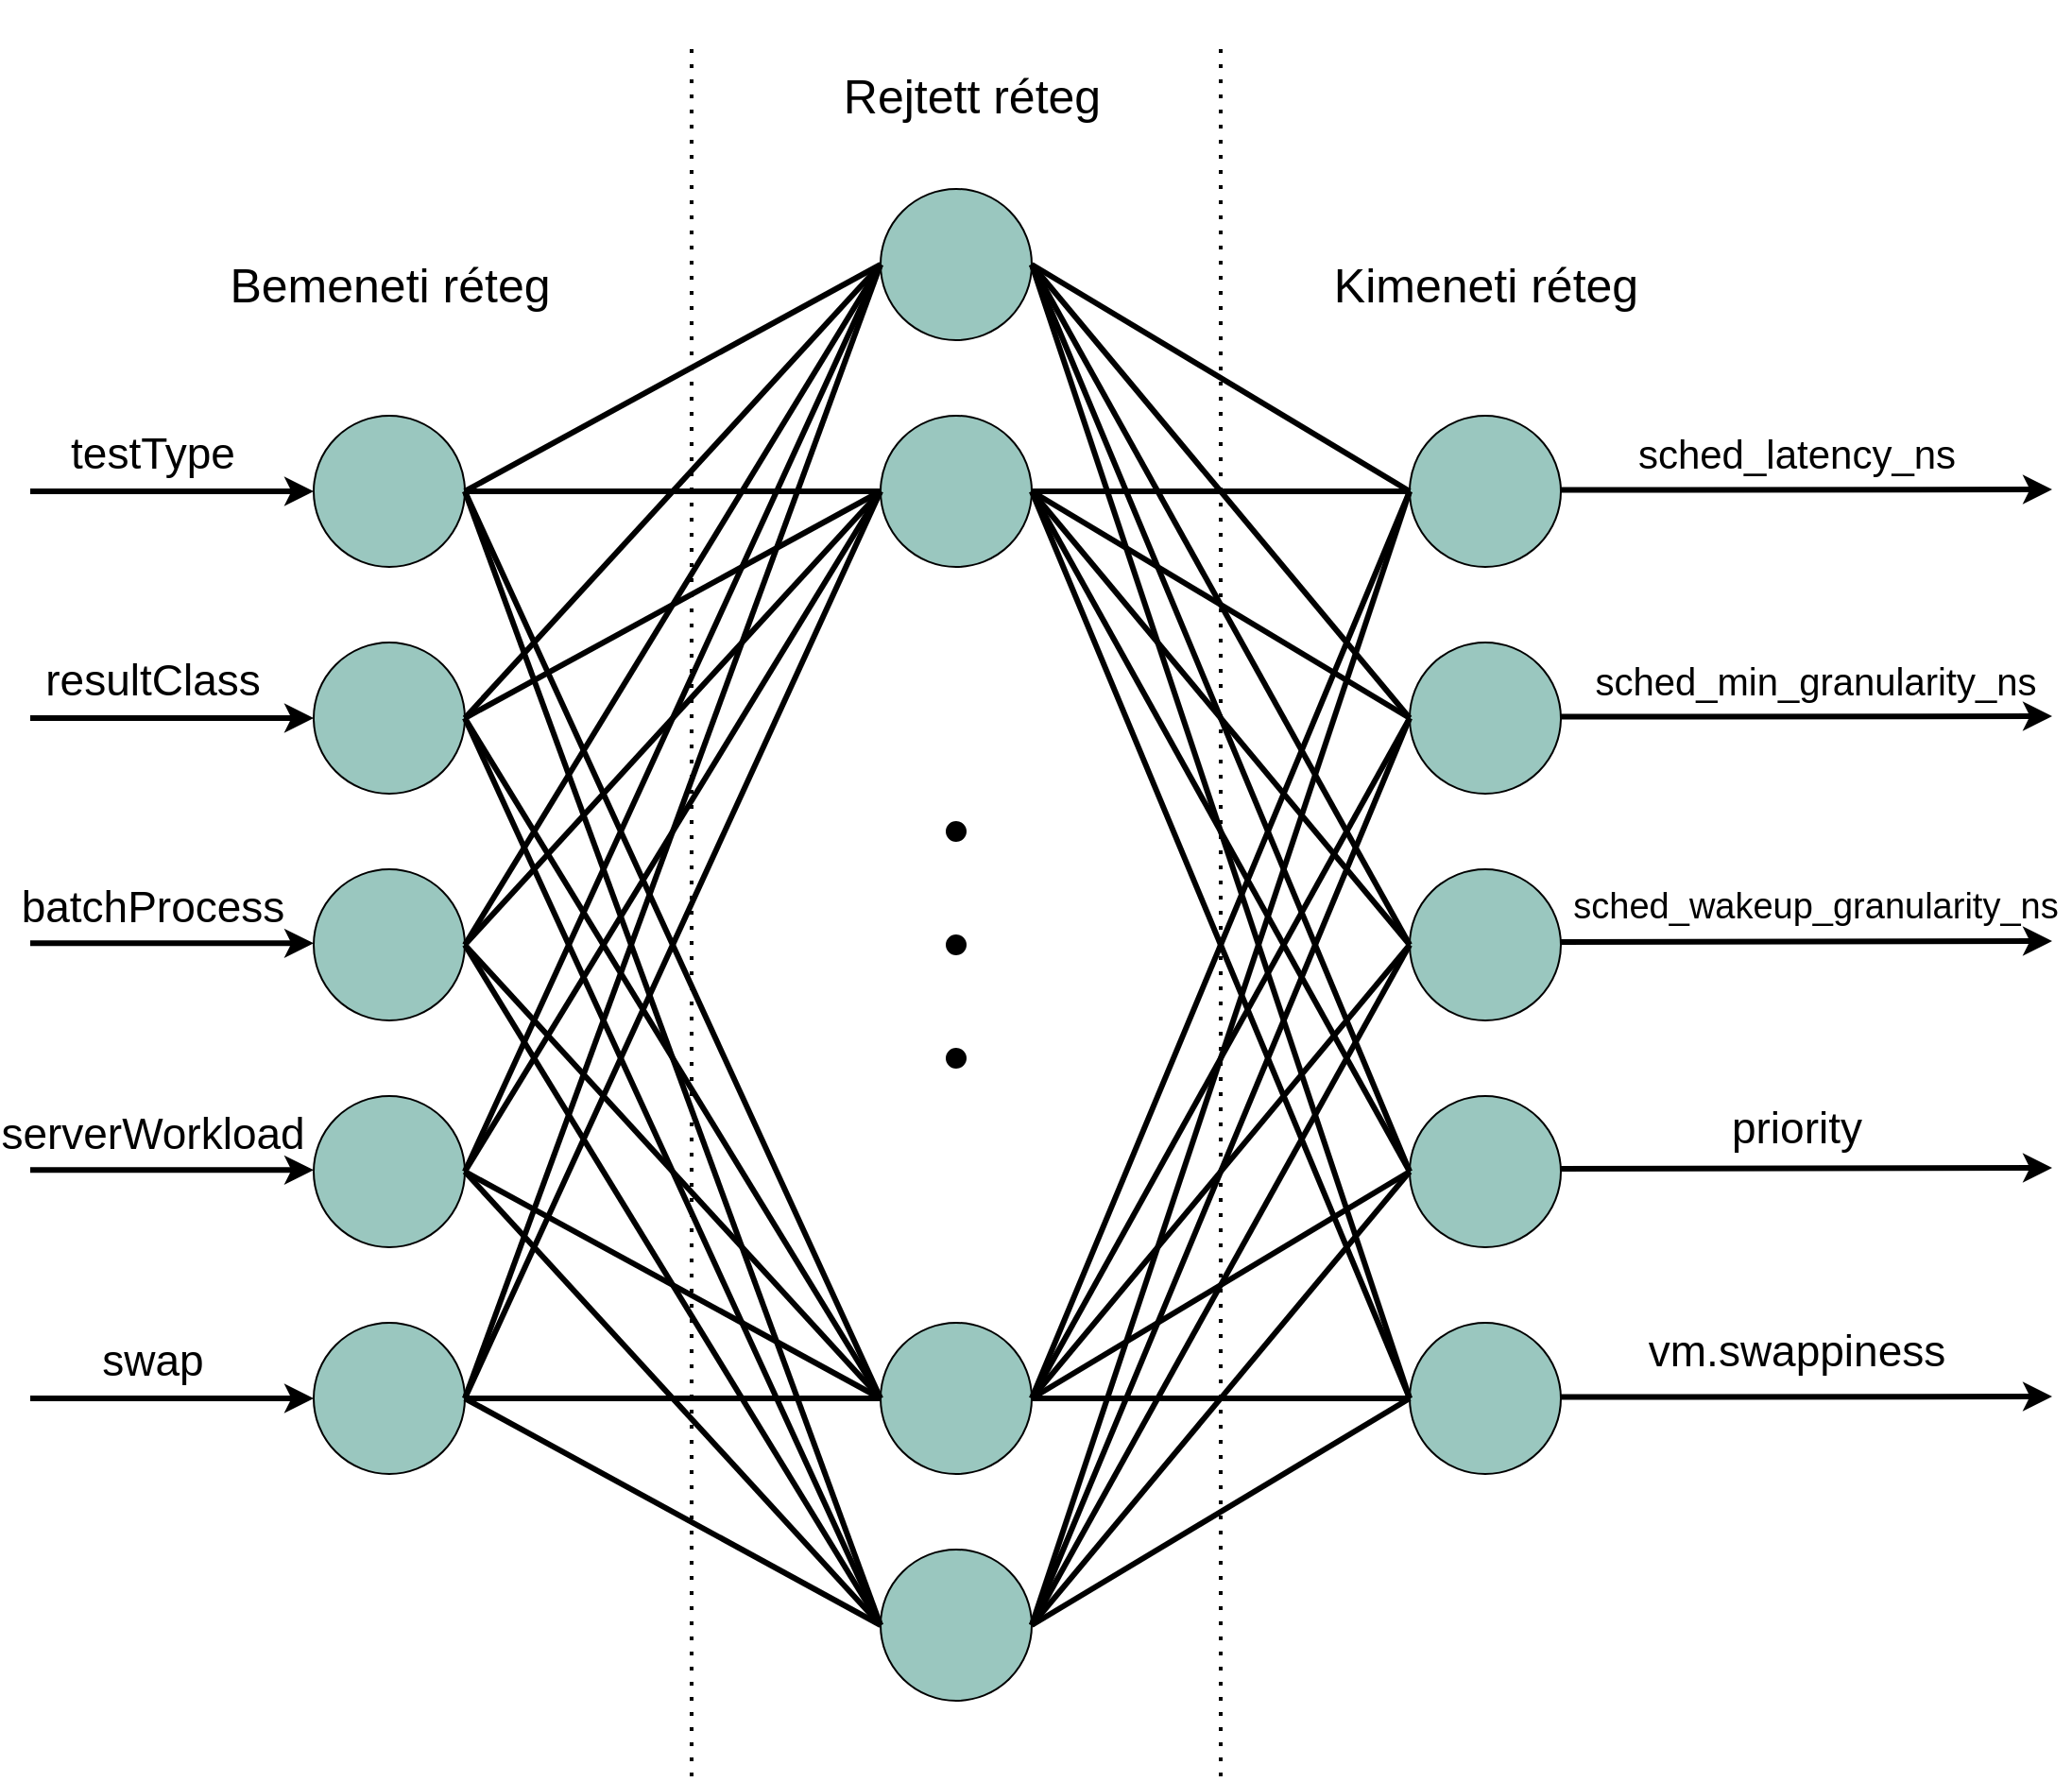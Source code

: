 <mxfile version="14.4.4" type="device" pages="2"><diagram id="Qbx1B5xQdk3e5R3pf0a0" name="Page-1"><mxGraphModel dx="2245" dy="735" grid="1" gridSize="10" guides="1" tooltips="1" connect="0" arrows="1" fold="1" page="1" pageScale="1" pageWidth="827" pageHeight="1169" math="0" shadow="0"><root><mxCell id="0"/><mxCell id="1" parent="0"/><mxCell id="zuIwLYciWqwZRkJnxV19-2" value="" style="ellipse;whiteSpace=wrap;html=1;aspect=fixed;fillColor=#9AC7BF;" parent="1" vertex="1"><mxGeometry x="40" y="240" width="80" height="80" as="geometry"/></mxCell><mxCell id="zuIwLYciWqwZRkJnxV19-3" value="" style="ellipse;whiteSpace=wrap;html=1;aspect=fixed;fillColor=#9AC7BF;" parent="1" vertex="1"><mxGeometry x="40" y="360" width="80" height="80" as="geometry"/></mxCell><mxCell id="zuIwLYciWqwZRkJnxV19-4" value="" style="ellipse;whiteSpace=wrap;html=1;aspect=fixed;fillColor=#9AC7BF;" parent="1" vertex="1"><mxGeometry x="40" y="480" width="80" height="80" as="geometry"/></mxCell><mxCell id="zuIwLYciWqwZRkJnxV19-5" value="" style="ellipse;whiteSpace=wrap;html=1;aspect=fixed;fillColor=#9AC7BF;" parent="1" vertex="1"><mxGeometry x="40" y="600" width="80" height="80" as="geometry"/></mxCell><mxCell id="zuIwLYciWqwZRkJnxV19-6" value="" style="ellipse;whiteSpace=wrap;html=1;aspect=fixed;fillColor=#9AC7BF;" parent="1" vertex="1"><mxGeometry x="40" y="720" width="80" height="80" as="geometry"/></mxCell><mxCell id="zuIwLYciWqwZRkJnxV19-7" value="" style="ellipse;whiteSpace=wrap;html=1;aspect=fixed;fillColor=#9AC7BF;" parent="1" vertex="1"><mxGeometry x="620" y="240" width="80" height="80" as="geometry"/></mxCell><mxCell id="zuIwLYciWqwZRkJnxV19-8" value="" style="ellipse;whiteSpace=wrap;html=1;aspect=fixed;fillColor=#9AC7BF;" parent="1" vertex="1"><mxGeometry x="620" y="360" width="80" height="80" as="geometry"/></mxCell><mxCell id="zuIwLYciWqwZRkJnxV19-9" value="" style="ellipse;whiteSpace=wrap;html=1;aspect=fixed;fillColor=#9AC7BF;" parent="1" vertex="1"><mxGeometry x="620" y="480" width="80" height="80" as="geometry"/></mxCell><mxCell id="zuIwLYciWqwZRkJnxV19-10" value="" style="ellipse;whiteSpace=wrap;html=1;aspect=fixed;fillColor=#9AC7BF;" parent="1" vertex="1"><mxGeometry x="620" y="600" width="80" height="80" as="geometry"/></mxCell><mxCell id="zuIwLYciWqwZRkJnxV19-11" value="" style="ellipse;whiteSpace=wrap;html=1;aspect=fixed;fillColor=#9AC7BF;" parent="1" vertex="1"><mxGeometry x="620" y="720" width="80" height="80" as="geometry"/></mxCell><mxCell id="zuIwLYciWqwZRkJnxV19-12" value="" style="ellipse;whiteSpace=wrap;html=1;aspect=fixed;fillColor=#9AC7BF;" parent="1" vertex="1"><mxGeometry x="340" y="120" width="80" height="80" as="geometry"/></mxCell><mxCell id="zuIwLYciWqwZRkJnxV19-13" value="" style="ellipse;whiteSpace=wrap;html=1;aspect=fixed;fillColor=#9AC7BF;" parent="1" vertex="1"><mxGeometry x="340" y="240" width="80" height="80" as="geometry"/></mxCell><mxCell id="zuIwLYciWqwZRkJnxV19-19" value="" style="ellipse;whiteSpace=wrap;html=1;aspect=fixed;fillColor=#9AC7BF;" parent="1" vertex="1"><mxGeometry x="340" y="720" width="80" height="80" as="geometry"/></mxCell><mxCell id="zuIwLYciWqwZRkJnxV19-20" value="" style="ellipse;whiteSpace=wrap;html=1;aspect=fixed;fillColor=#9AC7BF;" parent="1" vertex="1"><mxGeometry x="340" y="840" width="80" height="80" as="geometry"/></mxCell><mxCell id="zuIwLYciWqwZRkJnxV19-22" value="" style="endArrow=none;dashed=1;html=1;dashPattern=1 3;strokeWidth=2;" parent="1" edge="1"><mxGeometry width="50" height="50" relative="1" as="geometry"><mxPoint x="240" y="960" as="sourcePoint"/><mxPoint x="240" y="40" as="targetPoint"/></mxGeometry></mxCell><mxCell id="zuIwLYciWqwZRkJnxV19-23" value="" style="endArrow=none;dashed=1;html=1;dashPattern=1 3;strokeWidth=2;" parent="1" edge="1"><mxGeometry width="50" height="50" relative="1" as="geometry"><mxPoint x="520" y="960" as="sourcePoint"/><mxPoint x="520" y="40" as="targetPoint"/></mxGeometry></mxCell><mxCell id="zuIwLYciWqwZRkJnxV19-24" value="&lt;font style=&quot;font-size: 25px&quot;&gt;Rejtett réteg&lt;/font&gt;" style="text;html=1;strokeColor=none;fillColor=none;align=center;verticalAlign=middle;whiteSpace=wrap;rounded=0;" parent="1" vertex="1"><mxGeometry x="270" y="20" width="236.5" height="100" as="geometry"/></mxCell><mxCell id="zuIwLYciWqwZRkJnxV19-26" value="&lt;font style=&quot;font-size: 25px&quot;&gt;Bemeneti réteg&lt;/font&gt;" style="text;html=1;strokeColor=none;fillColor=none;align=center;verticalAlign=middle;whiteSpace=wrap;rounded=0;" parent="1" vertex="1"><mxGeometry x="-38.25" y="120" width="236.5" height="100" as="geometry"/></mxCell><mxCell id="zuIwLYciWqwZRkJnxV19-27" value="&lt;font style=&quot;font-size: 25px&quot;&gt;Kimeneti réteg&lt;/font&gt;" style="text;html=1;strokeColor=none;fillColor=none;align=center;verticalAlign=middle;whiteSpace=wrap;rounded=0;" parent="1" vertex="1"><mxGeometry x="541.75" y="120" width="236.5" height="100" as="geometry"/></mxCell><mxCell id="zuIwLYciWqwZRkJnxV19-31" value="" style="ellipse;whiteSpace=wrap;html=1;rounded=1;fillColor=#000000;" parent="1" vertex="1"><mxGeometry x="375" y="455" width="10" height="10" as="geometry"/></mxCell><mxCell id="zuIwLYciWqwZRkJnxV19-33" value="" style="ellipse;whiteSpace=wrap;html=1;rounded=1;fillColor=#000000;" parent="1" vertex="1"><mxGeometry x="375" y="575" width="10" height="10" as="geometry"/></mxCell><mxCell id="zuIwLYciWqwZRkJnxV19-34" value="" style="ellipse;whiteSpace=wrap;html=1;rounded=1;fillColor=#000000;" parent="1" vertex="1"><mxGeometry x="375" y="515" width="10" height="10" as="geometry"/></mxCell><mxCell id="zuIwLYciWqwZRkJnxV19-35" value="" style="endArrow=classic;html=1;entryX=0;entryY=0.5;entryDx=0;entryDy=0;strokeWidth=3;" parent="1" target="zuIwLYciWqwZRkJnxV19-2" edge="1"><mxGeometry width="50" height="50" relative="1" as="geometry"><mxPoint x="-110" y="280" as="sourcePoint"/><mxPoint x="-60" y="270" as="targetPoint"/></mxGeometry></mxCell><mxCell id="zuIwLYciWqwZRkJnxV19-37" value="" style="endArrow=classic;html=1;entryX=0;entryY=0.5;entryDx=0;entryDy=0;strokeWidth=3;" parent="1" target="zuIwLYciWqwZRkJnxV19-3" edge="1"><mxGeometry width="50" height="50" relative="1" as="geometry"><mxPoint x="-110" y="400" as="sourcePoint"/><mxPoint x="50" y="290" as="targetPoint"/></mxGeometry></mxCell><mxCell id="zuIwLYciWqwZRkJnxV19-38" value="" style="endArrow=classic;html=1;entryX=0;entryY=0.5;entryDx=0;entryDy=0;strokeWidth=3;" parent="1" edge="1"><mxGeometry width="50" height="50" relative="1" as="geometry"><mxPoint x="-110" y="519.17" as="sourcePoint"/><mxPoint x="40" y="519.17" as="targetPoint"/></mxGeometry></mxCell><mxCell id="zuIwLYciWqwZRkJnxV19-39" value="" style="endArrow=classic;html=1;entryX=0;entryY=0.5;entryDx=0;entryDy=0;strokeWidth=3;" parent="1" edge="1"><mxGeometry width="50" height="50" relative="1" as="geometry"><mxPoint x="-110" y="639.17" as="sourcePoint"/><mxPoint x="40" y="639.17" as="targetPoint"/></mxGeometry></mxCell><mxCell id="zuIwLYciWqwZRkJnxV19-40" value="" style="endArrow=classic;html=1;entryX=0;entryY=0.5;entryDx=0;entryDy=0;strokeWidth=3;" parent="1" edge="1"><mxGeometry width="50" height="50" relative="1" as="geometry"><mxPoint x="-110" y="760" as="sourcePoint"/><mxPoint x="40" y="760" as="targetPoint"/></mxGeometry></mxCell><mxCell id="zuIwLYciWqwZRkJnxV19-41" value="" style="endArrow=none;html=1;strokeWidth=3;entryX=0;entryY=0.5;entryDx=0;entryDy=0;exitX=1;exitY=0.5;exitDx=0;exitDy=0;" parent="1" source="zuIwLYciWqwZRkJnxV19-2" target="zuIwLYciWqwZRkJnxV19-12" edge="1"><mxGeometry width="50" height="50" relative="1" as="geometry"><mxPoint x="210" y="270" as="sourcePoint"/><mxPoint x="260" y="220" as="targetPoint"/></mxGeometry></mxCell><mxCell id="zuIwLYciWqwZRkJnxV19-42" value="" style="endArrow=none;html=1;strokeWidth=3;entryX=0;entryY=0.5;entryDx=0;entryDy=0;exitX=1;exitY=0.5;exitDx=0;exitDy=0;" parent="1" source="zuIwLYciWqwZRkJnxV19-2" target="zuIwLYciWqwZRkJnxV19-13" edge="1"><mxGeometry width="50" height="50" relative="1" as="geometry"><mxPoint x="190" y="430" as="sourcePoint"/><mxPoint x="240" y="380" as="targetPoint"/></mxGeometry></mxCell><mxCell id="zuIwLYciWqwZRkJnxV19-43" value="" style="endArrow=none;html=1;strokeWidth=3;entryX=1;entryY=0.5;entryDx=0;entryDy=0;exitX=0;exitY=0.5;exitDx=0;exitDy=0;" parent="1" source="zuIwLYciWqwZRkJnxV19-12" target="zuIwLYciWqwZRkJnxV19-3" edge="1"><mxGeometry width="50" height="50" relative="1" as="geometry"><mxPoint x="190" y="430" as="sourcePoint"/><mxPoint x="240" y="380" as="targetPoint"/></mxGeometry></mxCell><mxCell id="zuIwLYciWqwZRkJnxV19-44" value="" style="endArrow=none;html=1;strokeWidth=3;entryX=1;entryY=0.5;entryDx=0;entryDy=0;exitX=0;exitY=0.5;exitDx=0;exitDy=0;" parent="1" source="zuIwLYciWqwZRkJnxV19-19" target="zuIwLYciWqwZRkJnxV19-2" edge="1"><mxGeometry width="50" height="50" relative="1" as="geometry"><mxPoint x="230" y="420" as="sourcePoint"/><mxPoint x="280" y="370" as="targetPoint"/></mxGeometry></mxCell><mxCell id="zuIwLYciWqwZRkJnxV19-45" value="" style="endArrow=none;html=1;strokeWidth=3;entryX=1;entryY=0.5;entryDx=0;entryDy=0;exitX=0;exitY=0.5;exitDx=0;exitDy=0;" parent="1" source="zuIwLYciWqwZRkJnxV19-20" target="zuIwLYciWqwZRkJnxV19-2" edge="1"><mxGeometry width="50" height="50" relative="1" as="geometry"><mxPoint x="240" y="400" as="sourcePoint"/><mxPoint x="290" y="350" as="targetPoint"/></mxGeometry></mxCell><mxCell id="zuIwLYciWqwZRkJnxV19-46" value="" style="endArrow=none;html=1;strokeWidth=3;entryX=0;entryY=0.5;entryDx=0;entryDy=0;exitX=1;exitY=0.5;exitDx=0;exitDy=0;" parent="1" source="zuIwLYciWqwZRkJnxV19-3" target="zuIwLYciWqwZRkJnxV19-13" edge="1"><mxGeometry width="50" height="50" relative="1" as="geometry"><mxPoint x="210" y="430" as="sourcePoint"/><mxPoint x="260" y="380" as="targetPoint"/></mxGeometry></mxCell><mxCell id="zuIwLYciWqwZRkJnxV19-47" value="" style="endArrow=none;html=1;strokeWidth=3;entryX=1;entryY=0.5;entryDx=0;entryDy=0;exitX=0;exitY=0.5;exitDx=0;exitDy=0;" parent="1" source="zuIwLYciWqwZRkJnxV19-19" target="zuIwLYciWqwZRkJnxV19-3" edge="1"><mxGeometry width="50" height="50" relative="1" as="geometry"><mxPoint x="210" y="450" as="sourcePoint"/><mxPoint x="260" y="400" as="targetPoint"/></mxGeometry></mxCell><mxCell id="zuIwLYciWqwZRkJnxV19-48" value="" style="endArrow=none;html=1;strokeWidth=3;entryX=1;entryY=0.5;entryDx=0;entryDy=0;exitX=0;exitY=0.5;exitDx=0;exitDy=0;" parent="1" source="zuIwLYciWqwZRkJnxV19-20" target="zuIwLYciWqwZRkJnxV19-3" edge="1"><mxGeometry width="50" height="50" relative="1" as="geometry"><mxPoint x="160" y="620" as="sourcePoint"/><mxPoint x="210" y="570" as="targetPoint"/></mxGeometry></mxCell><mxCell id="zuIwLYciWqwZRkJnxV19-49" value="" style="endArrow=none;html=1;strokeWidth=3;entryX=1;entryY=0.5;entryDx=0;entryDy=0;exitX=0;exitY=0.5;exitDx=0;exitDy=0;" parent="1" source="zuIwLYciWqwZRkJnxV19-12" target="zuIwLYciWqwZRkJnxV19-4" edge="1"><mxGeometry width="50" height="50" relative="1" as="geometry"><mxPoint x="130" y="690" as="sourcePoint"/><mxPoint x="180" y="640" as="targetPoint"/></mxGeometry></mxCell><mxCell id="zuIwLYciWqwZRkJnxV19-50" value="" style="endArrow=none;html=1;strokeWidth=3;entryX=1;entryY=0.5;entryDx=0;entryDy=0;exitX=0;exitY=0.5;exitDx=0;exitDy=0;" parent="1" source="zuIwLYciWqwZRkJnxV19-13" target="zuIwLYciWqwZRkJnxV19-4" edge="1"><mxGeometry width="50" height="50" relative="1" as="geometry"><mxPoint x="260" y="550" as="sourcePoint"/><mxPoint x="310" y="500" as="targetPoint"/></mxGeometry></mxCell><mxCell id="zuIwLYciWqwZRkJnxV19-51" value="" style="endArrow=none;html=1;strokeWidth=3;entryX=1;entryY=0.5;entryDx=0;entryDy=0;exitX=0;exitY=0.5;exitDx=0;exitDy=0;" parent="1" source="zuIwLYciWqwZRkJnxV19-19" target="zuIwLYciWqwZRkJnxV19-4" edge="1"><mxGeometry width="50" height="50" relative="1" as="geometry"><mxPoint x="140" y="640" as="sourcePoint"/><mxPoint x="190" y="590" as="targetPoint"/></mxGeometry></mxCell><mxCell id="zuIwLYciWqwZRkJnxV19-52" value="" style="endArrow=none;html=1;strokeWidth=3;entryX=1;entryY=0.5;entryDx=0;entryDy=0;" parent="1" target="zuIwLYciWqwZRkJnxV19-4" edge="1"><mxGeometry width="50" height="50" relative="1" as="geometry"><mxPoint x="340" y="880" as="sourcePoint"/><mxPoint x="190" y="660" as="targetPoint"/></mxGeometry></mxCell><mxCell id="zuIwLYciWqwZRkJnxV19-53" value="" style="endArrow=none;html=1;strokeWidth=3;entryX=1;entryY=0.5;entryDx=0;entryDy=0;exitX=0;exitY=0.5;exitDx=0;exitDy=0;" parent="1" source="zuIwLYciWqwZRkJnxV19-12" target="zuIwLYciWqwZRkJnxV19-5" edge="1"><mxGeometry width="50" height="50" relative="1" as="geometry"><mxPoint x="140" y="740" as="sourcePoint"/><mxPoint x="190" y="690" as="targetPoint"/></mxGeometry></mxCell><mxCell id="zuIwLYciWqwZRkJnxV19-54" value="" style="endArrow=none;html=1;strokeWidth=3;entryX=1;entryY=0.5;entryDx=0;entryDy=0;exitX=0;exitY=0.5;exitDx=0;exitDy=0;" parent="1" source="zuIwLYciWqwZRkJnxV19-13" target="zuIwLYciWqwZRkJnxV19-5" edge="1"><mxGeometry width="50" height="50" relative="1" as="geometry"><mxPoint x="150" y="810" as="sourcePoint"/><mxPoint x="200" y="760" as="targetPoint"/></mxGeometry></mxCell><mxCell id="zuIwLYciWqwZRkJnxV19-55" value="" style="endArrow=none;html=1;strokeWidth=3;entryX=1;entryY=0.5;entryDx=0;entryDy=0;exitX=0;exitY=0.5;exitDx=0;exitDy=0;" parent="1" source="zuIwLYciWqwZRkJnxV19-19" target="zuIwLYciWqwZRkJnxV19-5" edge="1"><mxGeometry width="50" height="50" relative="1" as="geometry"><mxPoint x="170" y="800" as="sourcePoint"/><mxPoint x="220" y="750" as="targetPoint"/></mxGeometry></mxCell><mxCell id="zuIwLYciWqwZRkJnxV19-56" value="" style="endArrow=none;html=1;strokeWidth=3;entryX=1;entryY=0.5;entryDx=0;entryDy=0;exitX=0;exitY=0.5;exitDx=0;exitDy=0;" parent="1" source="zuIwLYciWqwZRkJnxV19-20" target="zuIwLYciWqwZRkJnxV19-5" edge="1"><mxGeometry width="50" height="50" relative="1" as="geometry"><mxPoint x="130" y="780" as="sourcePoint"/><mxPoint x="180" y="730" as="targetPoint"/></mxGeometry></mxCell><mxCell id="zuIwLYciWqwZRkJnxV19-57" value="" style="endArrow=none;html=1;strokeWidth=3;entryX=1;entryY=0.5;entryDx=0;entryDy=0;exitX=0;exitY=0.5;exitDx=0;exitDy=0;" parent="1" source="zuIwLYciWqwZRkJnxV19-12" target="zuIwLYciWqwZRkJnxV19-6" edge="1"><mxGeometry width="50" height="50" relative="1" as="geometry"><mxPoint x="160" y="820" as="sourcePoint"/><mxPoint x="210" y="770" as="targetPoint"/></mxGeometry></mxCell><mxCell id="zuIwLYciWqwZRkJnxV19-58" value="" style="endArrow=none;html=1;strokeWidth=3;entryX=1;entryY=0.5;entryDx=0;entryDy=0;exitX=0;exitY=0.5;exitDx=0;exitDy=0;" parent="1" source="zuIwLYciWqwZRkJnxV19-13" target="zuIwLYciWqwZRkJnxV19-6" edge="1"><mxGeometry width="50" height="50" relative="1" as="geometry"><mxPoint x="350" y="170" as="sourcePoint"/><mxPoint x="130" y="770.0" as="targetPoint"/></mxGeometry></mxCell><mxCell id="zuIwLYciWqwZRkJnxV19-59" value="" style="endArrow=none;html=1;strokeWidth=3;entryX=0;entryY=0.5;entryDx=0;entryDy=0;exitX=1;exitY=0.5;exitDx=0;exitDy=0;" parent="1" source="zuIwLYciWqwZRkJnxV19-6" target="zuIwLYciWqwZRkJnxV19-19" edge="1"><mxGeometry width="50" height="50" relative="1" as="geometry"><mxPoint x="150" y="810" as="sourcePoint"/><mxPoint x="200" y="760" as="targetPoint"/></mxGeometry></mxCell><mxCell id="zuIwLYciWqwZRkJnxV19-60" value="" style="endArrow=none;html=1;strokeWidth=3;entryX=1;entryY=0.5;entryDx=0;entryDy=0;exitX=0;exitY=0.5;exitDx=0;exitDy=0;" parent="1" source="zuIwLYciWqwZRkJnxV19-20" target="zuIwLYciWqwZRkJnxV19-6" edge="1"><mxGeometry width="50" height="50" relative="1" as="geometry"><mxPoint x="140" y="850" as="sourcePoint"/><mxPoint x="190" y="800" as="targetPoint"/></mxGeometry></mxCell><mxCell id="zuIwLYciWqwZRkJnxV19-61" value="" style="endArrow=none;html=1;strokeWidth=3;entryX=0;entryY=0.5;entryDx=0;entryDy=0;exitX=1;exitY=0.5;exitDx=0;exitDy=0;" parent="1" source="zuIwLYciWqwZRkJnxV19-12" target="zuIwLYciWqwZRkJnxV19-7" edge="1"><mxGeometry width="50" height="50" relative="1" as="geometry"><mxPoint x="460" y="370" as="sourcePoint"/><mxPoint x="510" y="320" as="targetPoint"/></mxGeometry></mxCell><mxCell id="zuIwLYciWqwZRkJnxV19-62" value="" style="endArrow=none;html=1;strokeWidth=3;exitX=1;exitY=0.5;exitDx=0;exitDy=0;" parent="1" source="zuIwLYciWqwZRkJnxV19-13" edge="1"><mxGeometry width="50" height="50" relative="1" as="geometry"><mxPoint x="430" y="170" as="sourcePoint"/><mxPoint x="620" y="280" as="targetPoint"/></mxGeometry></mxCell><mxCell id="zuIwLYciWqwZRkJnxV19-63" value="" style="endArrow=none;html=1;strokeWidth=3;entryX=0;entryY=0.5;entryDx=0;entryDy=0;exitX=1;exitY=0.5;exitDx=0;exitDy=0;" parent="1" source="zuIwLYciWqwZRkJnxV19-19" target="zuIwLYciWqwZRkJnxV19-7" edge="1"><mxGeometry width="50" height="50" relative="1" as="geometry"><mxPoint x="440" y="180" as="sourcePoint"/><mxPoint x="640" y="300" as="targetPoint"/></mxGeometry></mxCell><mxCell id="zuIwLYciWqwZRkJnxV19-64" value="" style="endArrow=none;html=1;strokeWidth=3;exitX=1;exitY=0.5;exitDx=0;exitDy=0;" parent="1" source="zuIwLYciWqwZRkJnxV19-20" edge="1"><mxGeometry width="50" height="50" relative="1" as="geometry"><mxPoint x="450" y="190" as="sourcePoint"/><mxPoint x="620" y="280" as="targetPoint"/></mxGeometry></mxCell><mxCell id="zuIwLYciWqwZRkJnxV19-65" value="" style="endArrow=none;html=1;strokeWidth=3;entryX=0;entryY=0.5;entryDx=0;entryDy=0;exitX=1;exitY=0.5;exitDx=0;exitDy=0;" parent="1" source="zuIwLYciWqwZRkJnxV19-12" target="zuIwLYciWqwZRkJnxV19-8" edge="1"><mxGeometry width="50" height="50" relative="1" as="geometry"><mxPoint x="470" y="460" as="sourcePoint"/><mxPoint x="520" y="410" as="targetPoint"/></mxGeometry></mxCell><mxCell id="zuIwLYciWqwZRkJnxV19-66" value="" style="endArrow=none;html=1;strokeWidth=3;entryX=0;entryY=0.5;entryDx=0;entryDy=0;exitX=1;exitY=0.5;exitDx=0;exitDy=0;" parent="1" source="zuIwLYciWqwZRkJnxV19-13" target="zuIwLYciWqwZRkJnxV19-8" edge="1"><mxGeometry width="50" height="50" relative="1" as="geometry"><mxPoint x="430" y="170" as="sourcePoint"/><mxPoint x="630" y="410.0" as="targetPoint"/></mxGeometry></mxCell><mxCell id="zuIwLYciWqwZRkJnxV19-67" value="" style="endArrow=none;html=1;strokeWidth=3;entryX=0;entryY=0.5;entryDx=0;entryDy=0;exitX=1;exitY=0.5;exitDx=0;exitDy=0;" parent="1" source="zuIwLYciWqwZRkJnxV19-19" target="zuIwLYciWqwZRkJnxV19-8" edge="1"><mxGeometry width="50" height="50" relative="1" as="geometry"><mxPoint x="440" y="180" as="sourcePoint"/><mxPoint x="640" y="420.0" as="targetPoint"/></mxGeometry></mxCell><mxCell id="zuIwLYciWqwZRkJnxV19-68" value="" style="endArrow=none;html=1;strokeWidth=3;exitX=1;exitY=0.5;exitDx=0;exitDy=0;" parent="1" source="zuIwLYciWqwZRkJnxV19-20" edge="1"><mxGeometry width="50" height="50" relative="1" as="geometry"><mxPoint x="450" y="190" as="sourcePoint"/><mxPoint x="620" y="400" as="targetPoint"/></mxGeometry></mxCell><mxCell id="zuIwLYciWqwZRkJnxV19-69" value="" style="endArrow=none;html=1;strokeWidth=3;entryX=0;entryY=0.5;entryDx=0;entryDy=0;" parent="1" target="zuIwLYciWqwZRkJnxV19-9" edge="1"><mxGeometry width="50" height="50" relative="1" as="geometry"><mxPoint x="420" y="160" as="sourcePoint"/><mxPoint x="660" y="440.0" as="targetPoint"/></mxGeometry></mxCell><mxCell id="zuIwLYciWqwZRkJnxV19-70" value="" style="endArrow=none;html=1;strokeWidth=3;entryX=0;entryY=0.5;entryDx=0;entryDy=0;exitX=1;exitY=0.5;exitDx=0;exitDy=0;" parent="1" source="zuIwLYciWqwZRkJnxV19-13" target="zuIwLYciWqwZRkJnxV19-9" edge="1"><mxGeometry width="50" height="50" relative="1" as="geometry"><mxPoint x="470" y="210" as="sourcePoint"/><mxPoint x="670" y="450.0" as="targetPoint"/></mxGeometry></mxCell><mxCell id="zuIwLYciWqwZRkJnxV19-71" value="" style="endArrow=none;html=1;strokeWidth=3;exitX=1;exitY=0.5;exitDx=0;exitDy=0;entryX=0;entryY=0.5;entryDx=0;entryDy=0;" parent="1" source="zuIwLYciWqwZRkJnxV19-19" target="zuIwLYciWqwZRkJnxV19-9" edge="1"><mxGeometry width="50" height="50" relative="1" as="geometry"><mxPoint x="440" y="550" as="sourcePoint"/><mxPoint x="610" y="520" as="targetPoint"/></mxGeometry></mxCell><mxCell id="zuIwLYciWqwZRkJnxV19-73" value="" style="endArrow=none;html=1;strokeWidth=3;exitX=1;exitY=0.5;exitDx=0;exitDy=0;" parent="1" source="zuIwLYciWqwZRkJnxV19-20" edge="1"><mxGeometry width="50" height="50" relative="1" as="geometry"><mxPoint x="430" y="770.0" as="sourcePoint"/><mxPoint x="620" y="520" as="targetPoint"/></mxGeometry></mxCell><mxCell id="zuIwLYciWqwZRkJnxV19-74" value="" style="endArrow=none;html=1;strokeWidth=3;exitX=1;exitY=0.5;exitDx=0;exitDy=0;entryX=0;entryY=0.5;entryDx=0;entryDy=0;" parent="1" source="zuIwLYciWqwZRkJnxV19-12" target="zuIwLYciWqwZRkJnxV19-10" edge="1"><mxGeometry width="50" height="50" relative="1" as="geometry"><mxPoint x="440" y="780.0" as="sourcePoint"/><mxPoint x="640" y="540.0" as="targetPoint"/></mxGeometry></mxCell><mxCell id="zuIwLYciWqwZRkJnxV19-75" value="" style="endArrow=none;html=1;strokeWidth=3;exitX=1;exitY=0.5;exitDx=0;exitDy=0;" parent="1" source="zuIwLYciWqwZRkJnxV19-13" edge="1"><mxGeometry width="50" height="50" relative="1" as="geometry"><mxPoint x="430" y="170" as="sourcePoint"/><mxPoint x="620" y="640" as="targetPoint"/></mxGeometry></mxCell><mxCell id="zuIwLYciWqwZRkJnxV19-76" value="" style="endArrow=none;html=1;strokeWidth=3;entryX=0;entryY=0.5;entryDx=0;entryDy=0;exitX=1;exitY=0.5;exitDx=0;exitDy=0;" parent="1" source="zuIwLYciWqwZRkJnxV19-19" target="zuIwLYciWqwZRkJnxV19-10" edge="1"><mxGeometry width="50" height="50" relative="1" as="geometry"><mxPoint x="540" y="760" as="sourcePoint"/><mxPoint x="590" y="710" as="targetPoint"/></mxGeometry></mxCell><mxCell id="zuIwLYciWqwZRkJnxV19-77" value="" style="endArrow=none;html=1;strokeWidth=3;entryX=0;entryY=0.5;entryDx=0;entryDy=0;exitX=1;exitY=0.5;exitDx=0;exitDy=0;" parent="1" source="zuIwLYciWqwZRkJnxV19-20" target="zuIwLYciWqwZRkJnxV19-10" edge="1"><mxGeometry width="50" height="50" relative="1" as="geometry"><mxPoint x="430" y="770.0" as="sourcePoint"/><mxPoint x="630" y="650.0" as="targetPoint"/></mxGeometry></mxCell><mxCell id="zuIwLYciWqwZRkJnxV19-78" value="" style="endArrow=none;html=1;strokeWidth=3;entryX=0;entryY=0.5;entryDx=0;entryDy=0;exitX=1;exitY=0.5;exitDx=0;exitDy=0;" parent="1" source="zuIwLYciWqwZRkJnxV19-12" target="zuIwLYciWqwZRkJnxV19-11" edge="1"><mxGeometry width="50" height="50" relative="1" as="geometry"><mxPoint x="430" y="890.0" as="sourcePoint"/><mxPoint x="630" y="650.0" as="targetPoint"/></mxGeometry></mxCell><mxCell id="zuIwLYciWqwZRkJnxV19-79" value="" style="endArrow=none;html=1;strokeWidth=3;" parent="1" edge="1"><mxGeometry width="50" height="50" relative="1" as="geometry"><mxPoint x="420" y="280" as="sourcePoint"/><mxPoint x="620" y="760" as="targetPoint"/></mxGeometry></mxCell><mxCell id="zuIwLYciWqwZRkJnxV19-80" value="" style="endArrow=none;html=1;strokeWidth=3;entryX=0;entryY=0.5;entryDx=0;entryDy=0;exitX=1;exitY=0.5;exitDx=0;exitDy=0;" parent="1" source="zuIwLYciWqwZRkJnxV19-19" target="zuIwLYciWqwZRkJnxV19-11" edge="1"><mxGeometry width="50" height="50" relative="1" as="geometry"><mxPoint x="491.75" y="860" as="sourcePoint"/><mxPoint x="541.75" y="810" as="targetPoint"/></mxGeometry></mxCell><mxCell id="zuIwLYciWqwZRkJnxV19-81" value="" style="endArrow=none;html=1;strokeWidth=3;exitX=1;exitY=0.5;exitDx=0;exitDy=0;" parent="1" source="zuIwLYciWqwZRkJnxV19-20" edge="1"><mxGeometry width="50" height="50" relative="1" as="geometry"><mxPoint x="510" y="860" as="sourcePoint"/><mxPoint x="620" y="760" as="targetPoint"/></mxGeometry></mxCell><mxCell id="zuIwLYciWqwZRkJnxV19-82" value="" style="endArrow=classic;html=1;strokeWidth=3;" parent="1" edge="1"><mxGeometry width="50" height="50" relative="1" as="geometry"><mxPoint x="700" y="279.29" as="sourcePoint"/><mxPoint x="960" y="279" as="targetPoint"/></mxGeometry></mxCell><mxCell id="zuIwLYciWqwZRkJnxV19-83" value="" style="endArrow=classic;html=1;strokeWidth=3;" parent="1" edge="1"><mxGeometry width="50" height="50" relative="1" as="geometry"><mxPoint x="700" y="399.29" as="sourcePoint"/><mxPoint x="960" y="399" as="targetPoint"/></mxGeometry></mxCell><mxCell id="zuIwLYciWqwZRkJnxV19-84" value="" style="endArrow=classic;html=1;strokeWidth=3;" parent="1" edge="1"><mxGeometry width="50" height="50" relative="1" as="geometry"><mxPoint x="700" y="518.46" as="sourcePoint"/><mxPoint x="960" y="518" as="targetPoint"/></mxGeometry></mxCell><mxCell id="zuIwLYciWqwZRkJnxV19-85" value="" style="endArrow=classic;html=1;strokeWidth=3;" parent="1" edge="1"><mxGeometry width="50" height="50" relative="1" as="geometry"><mxPoint x="700" y="638.46" as="sourcePoint"/><mxPoint x="960" y="638" as="targetPoint"/></mxGeometry></mxCell><mxCell id="zuIwLYciWqwZRkJnxV19-86" value="" style="endArrow=classic;html=1;strokeWidth=3;" parent="1" edge="1"><mxGeometry width="50" height="50" relative="1" as="geometry"><mxPoint x="700" y="759.29" as="sourcePoint"/><mxPoint x="960" y="759" as="targetPoint"/></mxGeometry></mxCell><mxCell id="zuIwLYciWqwZRkJnxV19-98" value="&lt;font style=&quot;font-size: 23px&quot;&gt;testType&lt;/font&gt;" style="text;html=1;strokeColor=none;fillColor=none;align=center;verticalAlign=middle;whiteSpace=wrap;rounded=0;" parent="1" vertex="1"><mxGeometry x="-90" y="250" width="90" height="20" as="geometry"/></mxCell><mxCell id="zuIwLYciWqwZRkJnxV19-101" value="&lt;font style=&quot;font-size: 23px&quot;&gt;resultClass&lt;/font&gt;" style="text;html=1;strokeColor=none;fillColor=none;align=center;verticalAlign=middle;whiteSpace=wrap;rounded=0;" parent="1" vertex="1"><mxGeometry x="-90" y="370" width="90" height="20" as="geometry"/></mxCell><mxCell id="zuIwLYciWqwZRkJnxV19-104" value="&lt;font style=&quot;font-size: 23px&quot;&gt;batchProcess&lt;/font&gt;" style="text;html=1;strokeColor=none;fillColor=none;align=center;verticalAlign=middle;whiteSpace=wrap;rounded=0;" parent="1" vertex="1"><mxGeometry x="-90" y="490" width="90" height="20" as="geometry"/></mxCell><mxCell id="zuIwLYciWqwZRkJnxV19-105" value="&lt;font style=&quot;font-size: 23px&quot;&gt;serverWorkload&lt;/font&gt;" style="text;html=1;strokeColor=none;fillColor=none;align=center;verticalAlign=middle;whiteSpace=wrap;rounded=0;" parent="1" vertex="1"><mxGeometry x="-90" y="610" width="90" height="20" as="geometry"/></mxCell><mxCell id="zuIwLYciWqwZRkJnxV19-106" value="&lt;font style=&quot;font-size: 23px&quot;&gt;swap&lt;/font&gt;" style="text;html=1;strokeColor=none;fillColor=none;align=center;verticalAlign=middle;whiteSpace=wrap;rounded=0;" parent="1" vertex="1"><mxGeometry x="-90" y="730" width="90" height="20" as="geometry"/></mxCell><mxCell id="zuIwLYciWqwZRkJnxV19-107" value="&lt;font style=&quot;font-size: 23px&quot;&gt;vm.swappiness&lt;/font&gt;" style="text;html=1;strokeColor=none;fillColor=none;align=center;verticalAlign=middle;whiteSpace=wrap;rounded=0;" parent="1" vertex="1"><mxGeometry x="780" y="720" width="90" height="30" as="geometry"/></mxCell><mxCell id="zuIwLYciWqwZRkJnxV19-108" value="&lt;font style=&quot;font-size: 23px&quot;&gt;priority&lt;/font&gt;" style="text;html=1;strokeColor=none;fillColor=none;align=center;verticalAlign=middle;whiteSpace=wrap;rounded=0;" parent="1" vertex="1"><mxGeometry x="780" y="607" width="90" height="20" as="geometry"/></mxCell><mxCell id="zuIwLYciWqwZRkJnxV19-109" value="&lt;font style=&quot;font-size: 19px&quot;&gt;sched_wakeup_granularity_ns&lt;/font&gt;" style="text;html=1;strokeColor=none;fillColor=none;align=center;verticalAlign=middle;whiteSpace=wrap;rounded=0;" parent="1" vertex="1"><mxGeometry x="790" y="490" width="90" height="20" as="geometry"/></mxCell><mxCell id="zuIwLYciWqwZRkJnxV19-110" value="&lt;font style=&quot;font-size: 20px&quot;&gt;sched_min_granularity_ns&lt;/font&gt;" style="text;html=1;strokeColor=none;fillColor=none;align=center;verticalAlign=middle;whiteSpace=wrap;rounded=0;" parent="1" vertex="1"><mxGeometry x="790" y="370" width="90" height="20" as="geometry"/></mxCell><mxCell id="zuIwLYciWqwZRkJnxV19-111" value="&lt;font style=&quot;font-size: 21px&quot;&gt;sched_latency_ns&lt;/font&gt;" style="text;html=1;strokeColor=none;fillColor=none;align=center;verticalAlign=middle;whiteSpace=wrap;rounded=0;" parent="1" vertex="1"><mxGeometry x="780" y="250" width="90" height="20" as="geometry"/></mxCell></root></mxGraphModel></diagram><diagram id="tDpKKEp8URunAOThSsPT" name="Page-2"><mxGraphModel dx="864" dy="423" grid="1" gridSize="10" guides="1" tooltips="1" connect="1" arrows="1" fold="1" page="1" pageScale="1" pageWidth="827" pageHeight="1169" math="0" shadow="0"><root><mxCell id="ysKZkAWgEOkoNtV8oG99-0"/><mxCell id="ysKZkAWgEOkoNtV8oG99-1" parent="ysKZkAWgEOkoNtV8oG99-0"/></root></mxGraphModel></diagram></mxfile>
